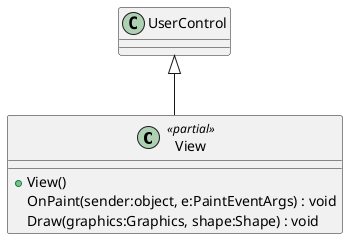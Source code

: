 @startuml
class View <<partial>> {
    + View()
    OnPaint(sender:object, e:PaintEventArgs) : void
    Draw(graphics:Graphics, shape:Shape) : void
}
UserControl <|-- View
@enduml
